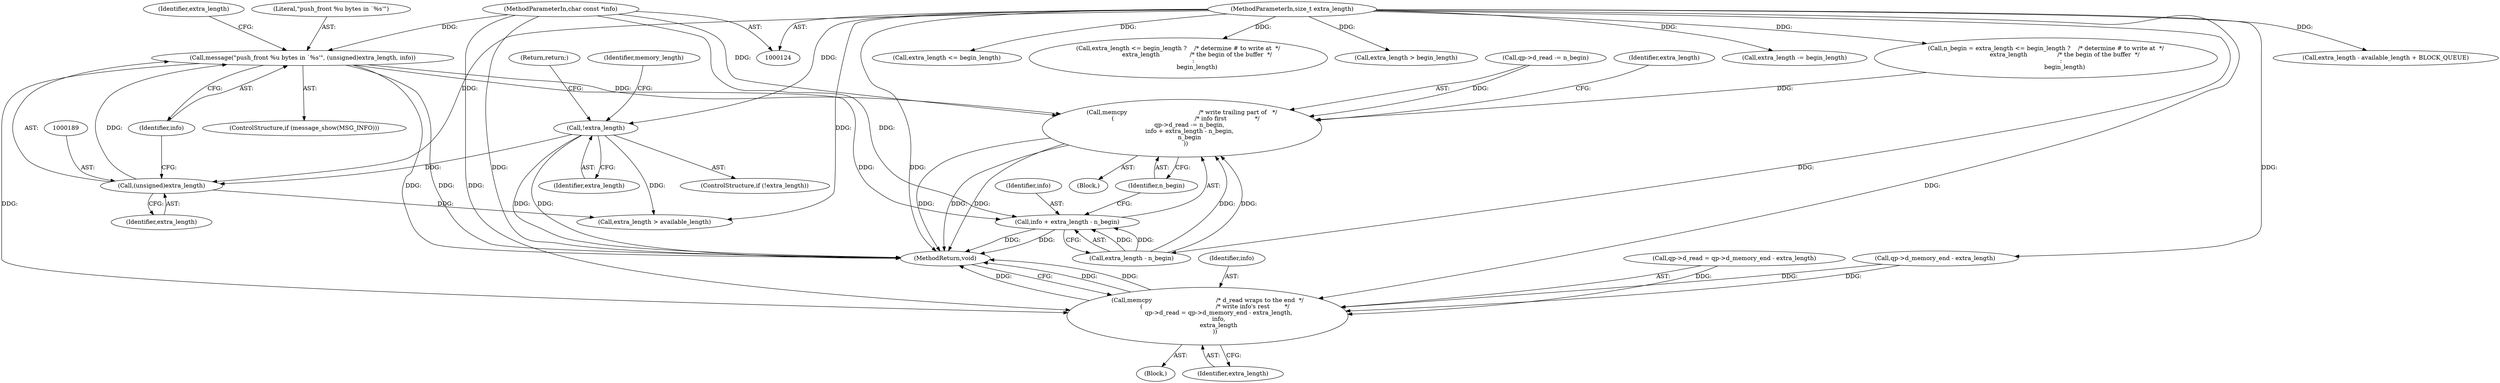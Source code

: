 digraph "0_yodl_fd85f8c94182558ff1480d06a236d6fb927979a3@pointer" {
"1000186" [label="(Call,message(\"push_front %u bytes in `%s'\", (unsigned)extra_length, info))"];
"1000188" [label="(Call,(unsigned)extra_length)"];
"1000136" [label="(Call,!extra_length)"];
"1000126" [label="(MethodParameterIn,size_t extra_length)"];
"1000127" [label="(MethodParameterIn,char const *info)"];
"1000339" [label="(Call,memcpy                                      /* write trailing part of   */\n    (                                           /* info first               */\n        qp->d_read -= n_begin,\n        info + extra_length - n_begin,\n        n_begin\n    ))"];
"1000345" [label="(Call,info + extra_length - n_begin)"];
"1000359" [label="(Call,memcpy                                  /* d_read wraps to the end  */\n        (                                       /* write info's rest        */\n            qp->d_read = qp->d_memory_end - extra_length,\n            info,\n            extra_length\n        ))"];
"1000183" [label="(ControlStructure,if (message_show(MSG_INFO)))"];
"1000199" [label="(Call,extra_length - available_length + BLOCK_QUEUE)"];
"1000334" [label="(Call,extra_length <= begin_length)"];
"1000187" [label="(Literal,\"push_front %u bytes in `%s'\")"];
"1000339" [label="(Call,memcpy                                      /* write trailing part of   */\n    (                                           /* info first               */\n        qp->d_read -= n_begin,\n        info + extra_length - n_begin,\n        n_begin\n    ))"];
"1000194" [label="(Identifier,extra_length)"];
"1000126" [label="(MethodParameterIn,size_t extra_length)"];
"1000369" [label="(Identifier,info)"];
"1000190" [label="(Identifier,extra_length)"];
"1000347" [label="(Call,extra_length - n_begin)"];
"1000355" [label="(Block,)"];
"1000333" [label="(Call,extra_length <= begin_length ?    /* determine # to write at  */\n                    extra_length                /* the begin of the buffer  */\n                :\n                    begin_length)"];
"1000364" [label="(Call,qp->d_memory_end - extra_length)"];
"1000193" [label="(Call,extra_length > available_length)"];
"1000346" [label="(Identifier,info)"];
"1000370" [label="(Identifier,extra_length)"];
"1000138" [label="(Return,return;)"];
"1000188" [label="(Call,(unsigned)extra_length)"];
"1000340" [label="(Call,qp->d_read -= n_begin)"];
"1000353" [label="(Identifier,extra_length)"];
"1000191" [label="(Identifier,info)"];
"1000140" [label="(Identifier,memory_length)"];
"1000135" [label="(ControlStructure,if (!extra_length))"];
"1000137" [label="(Identifier,extra_length)"];
"1000371" [label="(MethodReturn,void)"];
"1000186" [label="(Call,message(\"push_front %u bytes in `%s'\", (unsigned)extra_length, info))"];
"1000136" [label="(Call,!extra_length)"];
"1000331" [label="(Call,n_begin = extra_length <= begin_length ?    /* determine # to write at  */\n                    extra_length                /* the begin of the buffer  */\n                :\n                    begin_length)"];
"1000352" [label="(Call,extra_length > begin_length)"];
"1000350" [label="(Identifier,n_begin)"];
"1000359" [label="(Call,memcpy                                  /* d_read wraps to the end  */\n        (                                       /* write info's rest        */\n            qp->d_read = qp->d_memory_end - extra_length,\n            info,\n            extra_length\n        ))"];
"1000345" [label="(Call,info + extra_length - n_begin)"];
"1000127" [label="(MethodParameterIn,char const *info)"];
"1000128" [label="(Block,)"];
"1000356" [label="(Call,extra_length -= begin_length)"];
"1000360" [label="(Call,qp->d_read = qp->d_memory_end - extra_length)"];
"1000186" -> "1000183"  [label="AST: "];
"1000186" -> "1000191"  [label="CFG: "];
"1000187" -> "1000186"  [label="AST: "];
"1000188" -> "1000186"  [label="AST: "];
"1000191" -> "1000186"  [label="AST: "];
"1000194" -> "1000186"  [label="CFG: "];
"1000186" -> "1000371"  [label="DDG: "];
"1000186" -> "1000371"  [label="DDG: "];
"1000188" -> "1000186"  [label="DDG: "];
"1000127" -> "1000186"  [label="DDG: "];
"1000186" -> "1000339"  [label="DDG: "];
"1000186" -> "1000345"  [label="DDG: "];
"1000186" -> "1000359"  [label="DDG: "];
"1000188" -> "1000190"  [label="CFG: "];
"1000189" -> "1000188"  [label="AST: "];
"1000190" -> "1000188"  [label="AST: "];
"1000191" -> "1000188"  [label="CFG: "];
"1000136" -> "1000188"  [label="DDG: "];
"1000126" -> "1000188"  [label="DDG: "];
"1000188" -> "1000193"  [label="DDG: "];
"1000136" -> "1000135"  [label="AST: "];
"1000136" -> "1000137"  [label="CFG: "];
"1000137" -> "1000136"  [label="AST: "];
"1000138" -> "1000136"  [label="CFG: "];
"1000140" -> "1000136"  [label="CFG: "];
"1000136" -> "1000371"  [label="DDG: "];
"1000136" -> "1000371"  [label="DDG: "];
"1000126" -> "1000136"  [label="DDG: "];
"1000136" -> "1000193"  [label="DDG: "];
"1000126" -> "1000124"  [label="AST: "];
"1000126" -> "1000371"  [label="DDG: "];
"1000126" -> "1000193"  [label="DDG: "];
"1000126" -> "1000199"  [label="DDG: "];
"1000126" -> "1000331"  [label="DDG: "];
"1000126" -> "1000334"  [label="DDG: "];
"1000126" -> "1000333"  [label="DDG: "];
"1000126" -> "1000347"  [label="DDG: "];
"1000126" -> "1000352"  [label="DDG: "];
"1000126" -> "1000356"  [label="DDG: "];
"1000126" -> "1000364"  [label="DDG: "];
"1000126" -> "1000359"  [label="DDG: "];
"1000127" -> "1000124"  [label="AST: "];
"1000127" -> "1000371"  [label="DDG: "];
"1000127" -> "1000339"  [label="DDG: "];
"1000127" -> "1000345"  [label="DDG: "];
"1000127" -> "1000359"  [label="DDG: "];
"1000339" -> "1000128"  [label="AST: "];
"1000339" -> "1000350"  [label="CFG: "];
"1000340" -> "1000339"  [label="AST: "];
"1000345" -> "1000339"  [label="AST: "];
"1000350" -> "1000339"  [label="AST: "];
"1000353" -> "1000339"  [label="CFG: "];
"1000339" -> "1000371"  [label="DDG: "];
"1000339" -> "1000371"  [label="DDG: "];
"1000339" -> "1000371"  [label="DDG: "];
"1000340" -> "1000339"  [label="DDG: "];
"1000331" -> "1000339"  [label="DDG: "];
"1000347" -> "1000339"  [label="DDG: "];
"1000347" -> "1000339"  [label="DDG: "];
"1000345" -> "1000347"  [label="CFG: "];
"1000346" -> "1000345"  [label="AST: "];
"1000347" -> "1000345"  [label="AST: "];
"1000350" -> "1000345"  [label="CFG: "];
"1000345" -> "1000371"  [label="DDG: "];
"1000345" -> "1000371"  [label="DDG: "];
"1000347" -> "1000345"  [label="DDG: "];
"1000347" -> "1000345"  [label="DDG: "];
"1000359" -> "1000355"  [label="AST: "];
"1000359" -> "1000370"  [label="CFG: "];
"1000360" -> "1000359"  [label="AST: "];
"1000369" -> "1000359"  [label="AST: "];
"1000370" -> "1000359"  [label="AST: "];
"1000371" -> "1000359"  [label="CFG: "];
"1000359" -> "1000371"  [label="DDG: "];
"1000359" -> "1000371"  [label="DDG: "];
"1000359" -> "1000371"  [label="DDG: "];
"1000360" -> "1000359"  [label="DDG: "];
"1000364" -> "1000359"  [label="DDG: "];
"1000364" -> "1000359"  [label="DDG: "];
}

